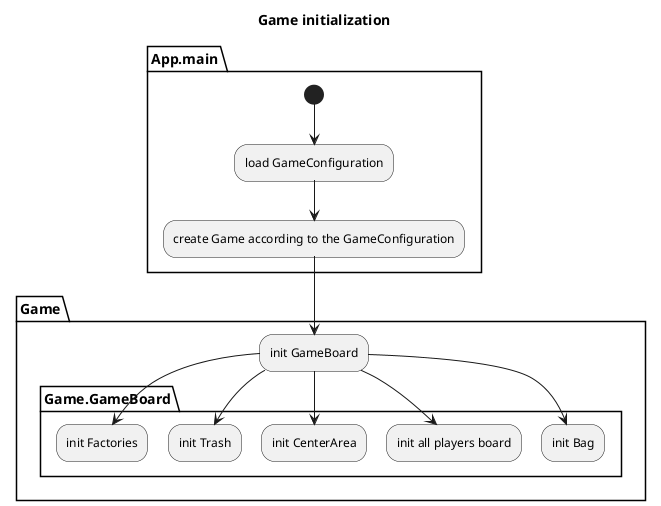 @startuml
title Game initialization
partition App.main {
	(*) --> "load GameConfiguration"
	--> "create Game according to the GameConfiguration" as createG
	'	--> "start Game"
}

partition Game {
	createG -->"init GameBoard" as initGB
	
	partition Game.GameBoard {
		initGB --> "init Bag"
		initGB --> "init all players board"
		initGB --> "init CenterArea"
		initGB --> "init Trash"
		initGB --> "init Factories"	
		}		
}
	
@enduml
